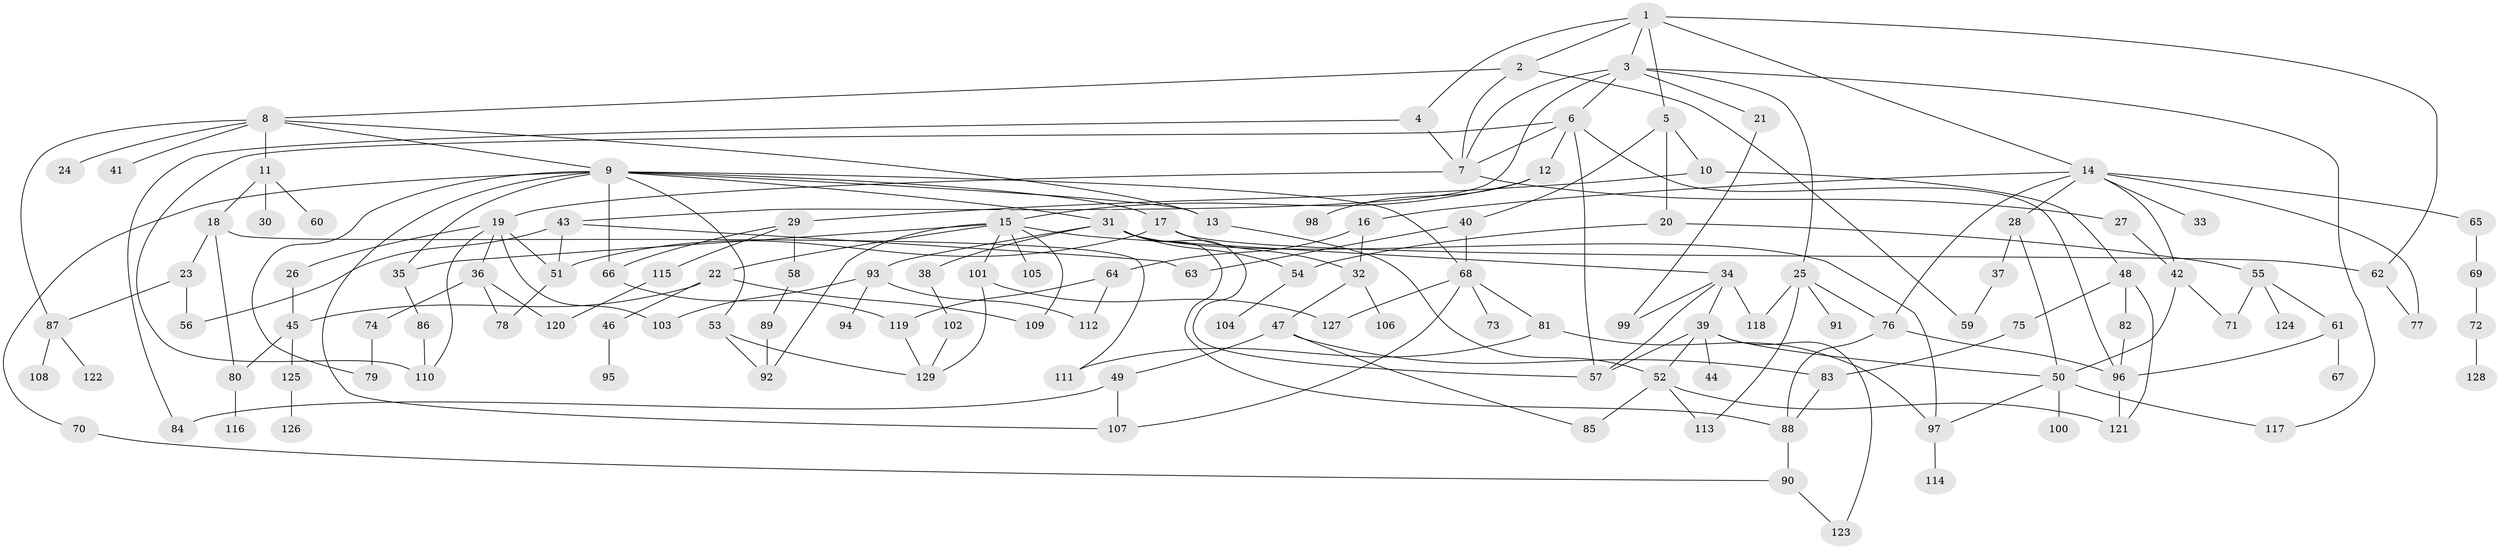 // coarse degree distribution, {3: 0.1282051282051282, 5: 0.20512820512820512, 6: 0.20512820512820512, 2: 0.1282051282051282, 4: 0.1282051282051282, 11: 0.05128205128205128, 7: 0.05128205128205128, 8: 0.02564102564102564, 1: 0.07692307692307693}
// Generated by graph-tools (version 1.1) at 2025/36/03/04/25 23:36:09]
// undirected, 129 vertices, 192 edges
graph export_dot {
  node [color=gray90,style=filled];
  1;
  2;
  3;
  4;
  5;
  6;
  7;
  8;
  9;
  10;
  11;
  12;
  13;
  14;
  15;
  16;
  17;
  18;
  19;
  20;
  21;
  22;
  23;
  24;
  25;
  26;
  27;
  28;
  29;
  30;
  31;
  32;
  33;
  34;
  35;
  36;
  37;
  38;
  39;
  40;
  41;
  42;
  43;
  44;
  45;
  46;
  47;
  48;
  49;
  50;
  51;
  52;
  53;
  54;
  55;
  56;
  57;
  58;
  59;
  60;
  61;
  62;
  63;
  64;
  65;
  66;
  67;
  68;
  69;
  70;
  71;
  72;
  73;
  74;
  75;
  76;
  77;
  78;
  79;
  80;
  81;
  82;
  83;
  84;
  85;
  86;
  87;
  88;
  89;
  90;
  91;
  92;
  93;
  94;
  95;
  96;
  97;
  98;
  99;
  100;
  101;
  102;
  103;
  104;
  105;
  106;
  107;
  108;
  109;
  110;
  111;
  112;
  113;
  114;
  115;
  116;
  117;
  118;
  119;
  120;
  121;
  122;
  123;
  124;
  125;
  126;
  127;
  128;
  129;
  1 -- 2;
  1 -- 3;
  1 -- 4;
  1 -- 5;
  1 -- 14;
  1 -- 62;
  2 -- 8;
  2 -- 59;
  2 -- 7;
  3 -- 6;
  3 -- 21;
  3 -- 25;
  3 -- 43;
  3 -- 7;
  3 -- 117;
  4 -- 84;
  4 -- 7;
  5 -- 10;
  5 -- 20;
  5 -- 40;
  6 -- 7;
  6 -- 12;
  6 -- 96;
  6 -- 110;
  6 -- 57;
  7 -- 19;
  7 -- 27;
  8 -- 9;
  8 -- 11;
  8 -- 24;
  8 -- 41;
  8 -- 13;
  8 -- 87;
  9 -- 13;
  9 -- 17;
  9 -- 31;
  9 -- 53;
  9 -- 70;
  9 -- 79;
  9 -- 107;
  9 -- 35;
  9 -- 68;
  9 -- 66;
  10 -- 29;
  10 -- 48;
  11 -- 18;
  11 -- 30;
  11 -- 60;
  12 -- 15;
  12 -- 98;
  13 -- 52;
  14 -- 16;
  14 -- 28;
  14 -- 33;
  14 -- 42;
  14 -- 65;
  14 -- 77;
  14 -- 76;
  15 -- 22;
  15 -- 34;
  15 -- 35;
  15 -- 101;
  15 -- 105;
  15 -- 109;
  15 -- 92;
  16 -- 64;
  16 -- 32;
  17 -- 32;
  17 -- 62;
  17 -- 51;
  18 -- 23;
  18 -- 80;
  18 -- 111;
  19 -- 26;
  19 -- 36;
  19 -- 51;
  19 -- 103;
  19 -- 110;
  20 -- 55;
  20 -- 54;
  21 -- 99;
  22 -- 45;
  22 -- 46;
  22 -- 109;
  23 -- 87;
  23 -- 56;
  25 -- 76;
  25 -- 91;
  25 -- 118;
  25 -- 113;
  26 -- 45;
  27 -- 42;
  28 -- 37;
  28 -- 50;
  29 -- 58;
  29 -- 66;
  29 -- 115;
  31 -- 38;
  31 -- 54;
  31 -- 93;
  31 -- 97;
  31 -- 88;
  31 -- 57;
  32 -- 47;
  32 -- 106;
  34 -- 39;
  34 -- 57;
  34 -- 118;
  34 -- 99;
  35 -- 86;
  36 -- 74;
  36 -- 120;
  36 -- 78;
  37 -- 59;
  38 -- 102;
  39 -- 44;
  39 -- 50;
  39 -- 123;
  39 -- 52;
  39 -- 57;
  40 -- 68;
  40 -- 63;
  42 -- 71;
  42 -- 50;
  43 -- 56;
  43 -- 63;
  43 -- 51;
  45 -- 125;
  45 -- 80;
  46 -- 95;
  47 -- 49;
  47 -- 83;
  47 -- 85;
  48 -- 75;
  48 -- 82;
  48 -- 121;
  49 -- 107;
  49 -- 84;
  50 -- 100;
  50 -- 117;
  50 -- 97;
  51 -- 78;
  52 -- 85;
  52 -- 113;
  52 -- 121;
  53 -- 92;
  53 -- 129;
  54 -- 104;
  55 -- 61;
  55 -- 71;
  55 -- 124;
  58 -- 89;
  61 -- 67;
  61 -- 96;
  62 -- 77;
  64 -- 112;
  64 -- 119;
  65 -- 69;
  66 -- 119;
  68 -- 73;
  68 -- 81;
  68 -- 107;
  68 -- 127;
  69 -- 72;
  70 -- 90;
  72 -- 128;
  74 -- 79;
  75 -- 83;
  76 -- 88;
  76 -- 96;
  80 -- 116;
  81 -- 111;
  81 -- 97;
  82 -- 96;
  83 -- 88;
  86 -- 110;
  87 -- 108;
  87 -- 122;
  88 -- 90;
  89 -- 92;
  90 -- 123;
  93 -- 94;
  93 -- 112;
  93 -- 103;
  96 -- 121;
  97 -- 114;
  101 -- 127;
  101 -- 129;
  102 -- 129;
  115 -- 120;
  119 -- 129;
  125 -- 126;
}
